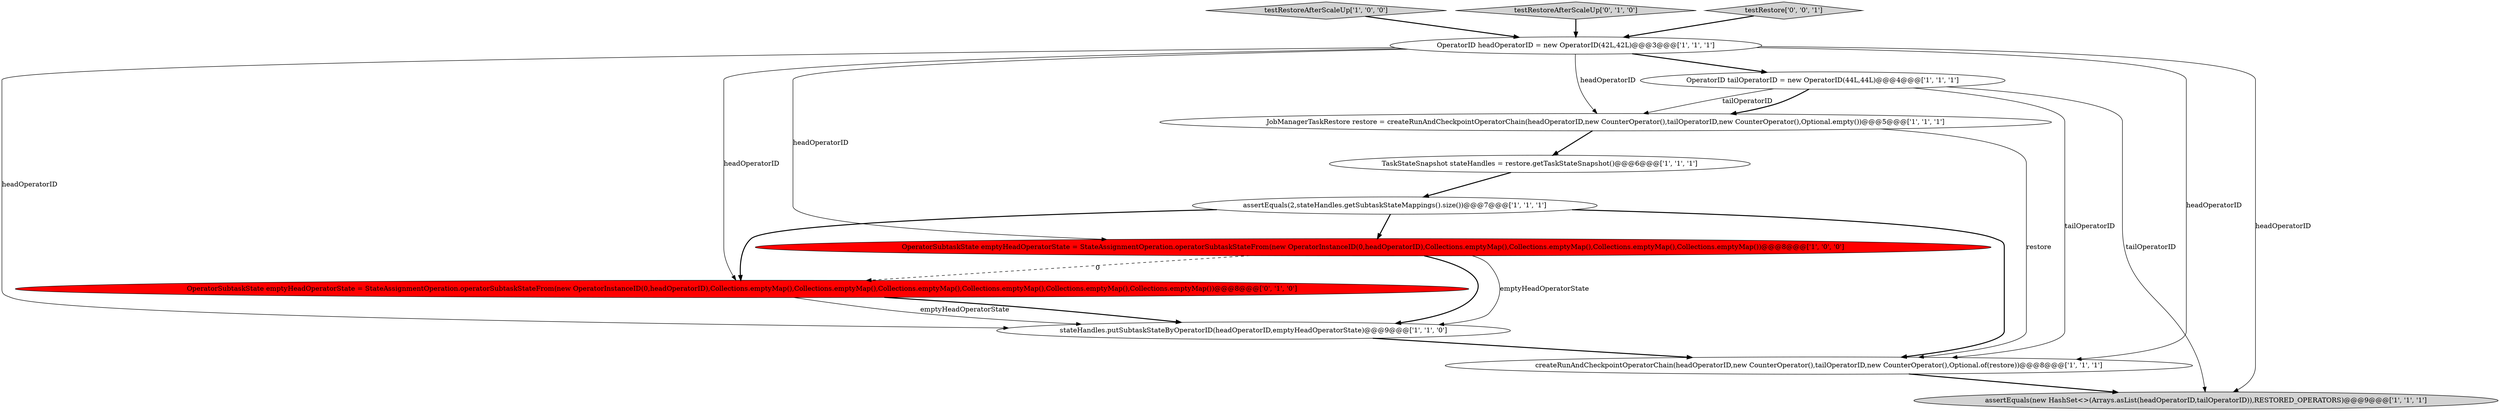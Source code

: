digraph {
1 [style = filled, label = "testRestoreAfterScaleUp['1', '0', '0']", fillcolor = lightgray, shape = diamond image = "AAA0AAABBB1BBB"];
3 [style = filled, label = "OperatorSubtaskState emptyHeadOperatorState = StateAssignmentOperation.operatorSubtaskStateFrom(new OperatorInstanceID(0,headOperatorID),Collections.emptyMap(),Collections.emptyMap(),Collections.emptyMap(),Collections.emptyMap())@@@8@@@['1', '0', '0']", fillcolor = red, shape = ellipse image = "AAA1AAABBB1BBB"];
0 [style = filled, label = "OperatorID tailOperatorID = new OperatorID(44L,44L)@@@4@@@['1', '1', '1']", fillcolor = white, shape = ellipse image = "AAA0AAABBB1BBB"];
10 [style = filled, label = "OperatorSubtaskState emptyHeadOperatorState = StateAssignmentOperation.operatorSubtaskStateFrom(new OperatorInstanceID(0,headOperatorID),Collections.emptyMap(),Collections.emptyMap(),Collections.emptyMap(),Collections.emptyMap(),Collections.emptyMap(),Collections.emptyMap())@@@8@@@['0', '1', '0']", fillcolor = red, shape = ellipse image = "AAA1AAABBB2BBB"];
11 [style = filled, label = "testRestoreAfterScaleUp['0', '1', '0']", fillcolor = lightgray, shape = diamond image = "AAA0AAABBB2BBB"];
6 [style = filled, label = "assertEquals(new HashSet<>(Arrays.asList(headOperatorID,tailOperatorID)),RESTORED_OPERATORS)@@@9@@@['1', '1', '1']", fillcolor = lightgray, shape = ellipse image = "AAA0AAABBB1BBB"];
8 [style = filled, label = "createRunAndCheckpointOperatorChain(headOperatorID,new CounterOperator(),tailOperatorID,new CounterOperator(),Optional.of(restore))@@@8@@@['1', '1', '1']", fillcolor = white, shape = ellipse image = "AAA0AAABBB1BBB"];
7 [style = filled, label = "stateHandles.putSubtaskStateByOperatorID(headOperatorID,emptyHeadOperatorState)@@@9@@@['1', '1', '0']", fillcolor = white, shape = ellipse image = "AAA0AAABBB1BBB"];
12 [style = filled, label = "testRestore['0', '0', '1']", fillcolor = lightgray, shape = diamond image = "AAA0AAABBB3BBB"];
4 [style = filled, label = "assertEquals(2,stateHandles.getSubtaskStateMappings().size())@@@7@@@['1', '1', '1']", fillcolor = white, shape = ellipse image = "AAA0AAABBB1BBB"];
9 [style = filled, label = "TaskStateSnapshot stateHandles = restore.getTaskStateSnapshot()@@@6@@@['1', '1', '1']", fillcolor = white, shape = ellipse image = "AAA0AAABBB1BBB"];
2 [style = filled, label = "OperatorID headOperatorID = new OperatorID(42L,42L)@@@3@@@['1', '1', '1']", fillcolor = white, shape = ellipse image = "AAA0AAABBB1BBB"];
5 [style = filled, label = "JobManagerTaskRestore restore = createRunAndCheckpointOperatorChain(headOperatorID,new CounterOperator(),tailOperatorID,new CounterOperator(),Optional.empty())@@@5@@@['1', '1', '1']", fillcolor = white, shape = ellipse image = "AAA0AAABBB1BBB"];
3->7 [style = solid, label="emptyHeadOperatorState"];
0->6 [style = solid, label="tailOperatorID"];
4->10 [style = bold, label=""];
4->3 [style = bold, label=""];
5->9 [style = bold, label=""];
10->7 [style = solid, label="emptyHeadOperatorState"];
9->4 [style = bold, label=""];
2->3 [style = solid, label="headOperatorID"];
5->8 [style = solid, label="restore"];
8->6 [style = bold, label=""];
0->8 [style = solid, label="tailOperatorID"];
7->8 [style = bold, label=""];
10->7 [style = bold, label=""];
11->2 [style = bold, label=""];
2->5 [style = solid, label="headOperatorID"];
12->2 [style = bold, label=""];
2->0 [style = bold, label=""];
3->7 [style = bold, label=""];
2->10 [style = solid, label="headOperatorID"];
0->5 [style = solid, label="tailOperatorID"];
4->8 [style = bold, label=""];
1->2 [style = bold, label=""];
3->10 [style = dashed, label="0"];
2->6 [style = solid, label="headOperatorID"];
2->7 [style = solid, label="headOperatorID"];
2->8 [style = solid, label="headOperatorID"];
0->5 [style = bold, label=""];
}
